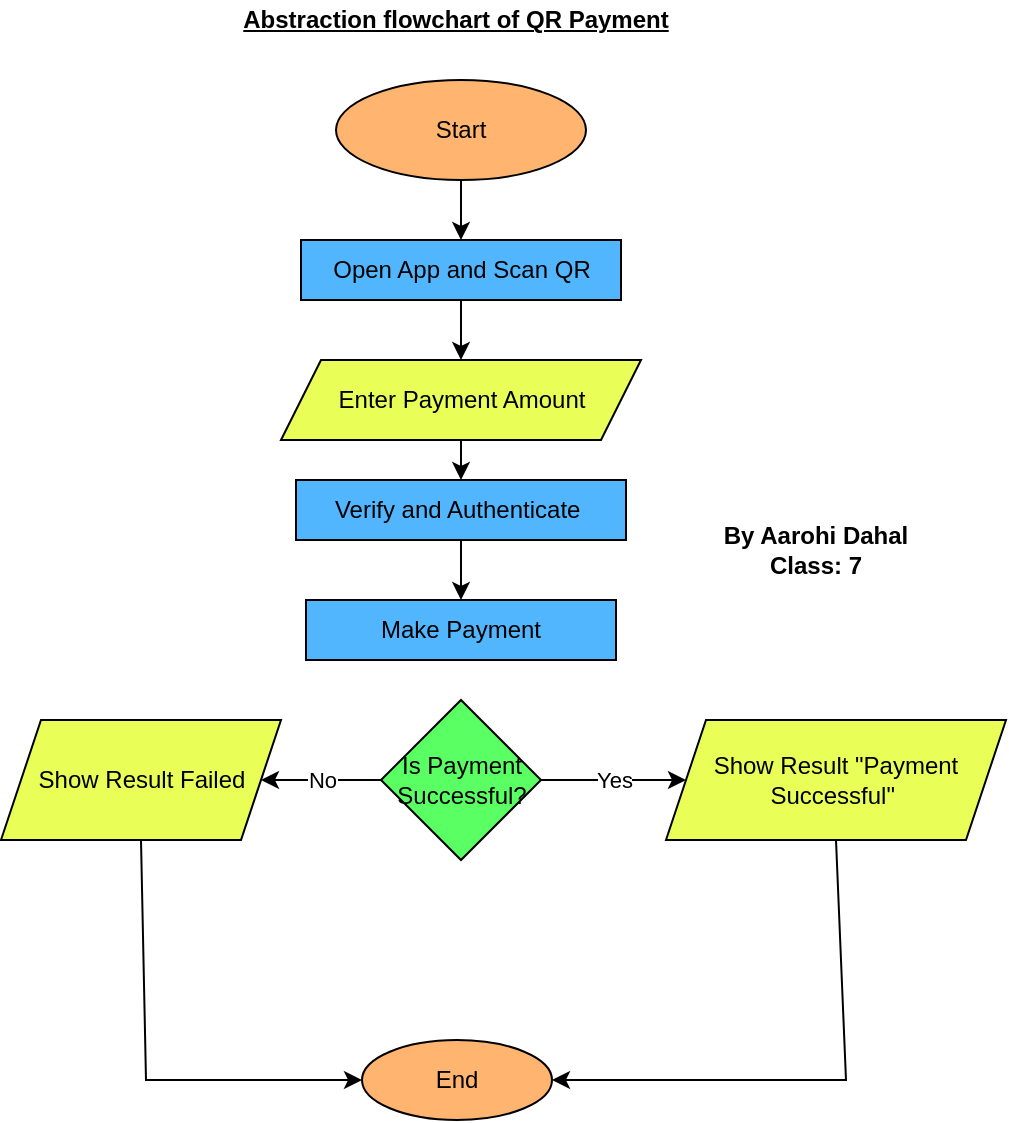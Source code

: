 <mxfile version="28.0.7">
  <diagram name="Page-1" id="hrNRrw5DGQtvwrWz3fig">
    <mxGraphModel dx="1281" dy="614" grid="1" gridSize="10" guides="1" tooltips="1" connect="1" arrows="1" fold="1" page="1" pageScale="1" pageWidth="850" pageHeight="1100" background="#FFFFFF" math="0" shadow="0">
      <root>
        <mxCell id="0" />
        <mxCell id="1" parent="0" />
        <mxCell id="9Wu2cP8Ji0wa0IlKkzQK-1" value="Start" style="ellipse;whiteSpace=wrap;html=1;fillColor=#FFB570;" parent="1" vertex="1">
          <mxGeometry x="365" y="110" width="125" height="50" as="geometry" />
        </mxCell>
        <mxCell id="9Wu2cP8Ji0wa0IlKkzQK-2" value="&lt;b&gt;&lt;u&gt;Abstraction flowchart of QR Payment&lt;/u&gt;&lt;/b&gt;" style="text;html=1;align=center;verticalAlign=middle;whiteSpace=wrap;rounded=0;" parent="1" vertex="1">
          <mxGeometry x="310" y="70" width="230" height="20" as="geometry" />
        </mxCell>
        <mxCell id="9Wu2cP8Ji0wa0IlKkzQK-3" value="Open App and Scan QR" style="rounded=0;whiteSpace=wrap;html=1;fillColor=#52B6FF;" parent="1" vertex="1">
          <mxGeometry x="347.5" y="190" width="160" height="30" as="geometry" />
        </mxCell>
        <mxCell id="9Wu2cP8Ji0wa0IlKkzQK-4" value="Verify and Authenticate&amp;nbsp;" style="rounded=0;whiteSpace=wrap;html=1;fillColor=#52B6FF;" parent="1" vertex="1">
          <mxGeometry x="345" y="310" width="165" height="30" as="geometry" />
        </mxCell>
        <mxCell id="9Wu2cP8Ji0wa0IlKkzQK-5" value="Make Payment" style="rounded=0;whiteSpace=wrap;html=1;fillColor=#52B6FF;" parent="1" vertex="1">
          <mxGeometry x="350" y="370" width="155" height="30" as="geometry" />
        </mxCell>
        <mxCell id="9Wu2cP8Ji0wa0IlKkzQK-6" value="Show Result Failed" style="shape=parallelogram;perimeter=parallelogramPerimeter;whiteSpace=wrap;html=1;fixedSize=1;fillColor=#E9FF58;" parent="1" vertex="1">
          <mxGeometry x="197.5" y="430" width="140" height="60" as="geometry" />
        </mxCell>
        <mxCell id="9Wu2cP8Ji0wa0IlKkzQK-7" value="End" style="ellipse;whiteSpace=wrap;html=1;fillColor=#FFB570;" parent="1" vertex="1">
          <mxGeometry x="378" y="590" width="95" height="40" as="geometry" />
        </mxCell>
        <mxCell id="9Wu2cP8Ji0wa0IlKkzQK-8" value="" style="endArrow=classic;html=1;rounded=0;entryX=0.5;entryY=0;entryDx=0;entryDy=0;exitX=0.5;exitY=1;exitDx=0;exitDy=0;" parent="1" source="9Wu2cP8Ji0wa0IlKkzQK-1" target="9Wu2cP8Ji0wa0IlKkzQK-3" edge="1">
          <mxGeometry width="50" height="50" relative="1" as="geometry">
            <mxPoint x="400" y="330" as="sourcePoint" />
            <mxPoint x="450" y="280" as="targetPoint" />
          </mxGeometry>
        </mxCell>
        <mxCell id="9Wu2cP8Ji0wa0IlKkzQK-10" value="" style="endArrow=classic;html=1;rounded=0;entryX=0.5;entryY=0;entryDx=0;entryDy=0;exitX=0.5;exitY=1;exitDx=0;exitDy=0;" parent="1" source="9Wu2cP8Ji0wa0IlKkzQK-4" target="9Wu2cP8Ji0wa0IlKkzQK-5" edge="1">
          <mxGeometry width="50" height="50" relative="1" as="geometry">
            <mxPoint x="400" y="330" as="sourcePoint" />
            <mxPoint x="450" y="280" as="targetPoint" />
          </mxGeometry>
        </mxCell>
        <mxCell id="9Wu2cP8Ji0wa0IlKkzQK-12" value="" style="endArrow=classic;html=1;rounded=0;entryX=0;entryY=0.5;entryDx=0;entryDy=0;exitX=0.5;exitY=1;exitDx=0;exitDy=0;" parent="1" source="9Wu2cP8Ji0wa0IlKkzQK-6" target="9Wu2cP8Ji0wa0IlKkzQK-7" edge="1">
          <mxGeometry width="50" height="50" relative="1" as="geometry">
            <mxPoint x="400" y="330" as="sourcePoint" />
            <mxPoint x="450" y="280" as="targetPoint" />
            <Array as="points">
              <mxPoint x="270" y="610" />
            </Array>
          </mxGeometry>
        </mxCell>
        <mxCell id="9Wu2cP8Ji0wa0IlKkzQK-13" value="&lt;b&gt;By Aarohi Dahal&lt;/b&gt;&lt;div&gt;&lt;b&gt;Class: 7&lt;/b&gt;&lt;/div&gt;" style="text;html=1;align=center;verticalAlign=middle;whiteSpace=wrap;rounded=0;" parent="1" vertex="1">
          <mxGeometry x="550" y="330" width="110" height="30" as="geometry" />
        </mxCell>
        <mxCell id="A20tzYM0jEt7tTao0hPR-2" value="Enter Payment Amount" style="shape=parallelogram;perimeter=parallelogramPerimeter;whiteSpace=wrap;html=1;fixedSize=1;fillColor=#E9FF58;" vertex="1" parent="1">
          <mxGeometry x="337.5" y="250" width="180" height="40" as="geometry" />
        </mxCell>
        <mxCell id="A20tzYM0jEt7tTao0hPR-3" value="Is Payment Successful?" style="rhombus;whiteSpace=wrap;html=1;fillColor=#5AFF64;" vertex="1" parent="1">
          <mxGeometry x="387.5" y="420" width="80" height="80" as="geometry" />
        </mxCell>
        <mxCell id="A20tzYM0jEt7tTao0hPR-4" value="Show Result &quot;Payment Successful&quot;&amp;nbsp;" style="shape=parallelogram;perimeter=parallelogramPerimeter;whiteSpace=wrap;html=1;fixedSize=1;fillColor=#E9FF58;" vertex="1" parent="1">
          <mxGeometry x="530" y="430" width="170" height="60" as="geometry" />
        </mxCell>
        <mxCell id="A20tzYM0jEt7tTao0hPR-5" value="" style="endArrow=classic;html=1;rounded=0;entryX=1;entryY=0.5;entryDx=0;entryDy=0;exitX=0;exitY=0.5;exitDx=0;exitDy=0;" edge="1" parent="1" source="A20tzYM0jEt7tTao0hPR-3" target="9Wu2cP8Ji0wa0IlKkzQK-6">
          <mxGeometry relative="1" as="geometry">
            <mxPoint x="380" y="320" as="sourcePoint" />
            <mxPoint x="480" y="320" as="targetPoint" />
          </mxGeometry>
        </mxCell>
        <mxCell id="A20tzYM0jEt7tTao0hPR-6" value="No" style="edgeLabel;resizable=0;html=1;;align=center;verticalAlign=middle;" connectable="0" vertex="1" parent="A20tzYM0jEt7tTao0hPR-5">
          <mxGeometry relative="1" as="geometry" />
        </mxCell>
        <mxCell id="A20tzYM0jEt7tTao0hPR-7" value="" style="endArrow=classic;html=1;rounded=0;entryX=0;entryY=0.5;entryDx=0;entryDy=0;exitX=1;exitY=0.5;exitDx=0;exitDy=0;" edge="1" parent="1" source="A20tzYM0jEt7tTao0hPR-3" target="A20tzYM0jEt7tTao0hPR-4">
          <mxGeometry relative="1" as="geometry">
            <mxPoint x="380" y="320" as="sourcePoint" />
            <mxPoint x="480" y="320" as="targetPoint" />
          </mxGeometry>
        </mxCell>
        <mxCell id="A20tzYM0jEt7tTao0hPR-8" value="Yes" style="edgeLabel;resizable=0;html=1;;align=center;verticalAlign=middle;" connectable="0" vertex="1" parent="A20tzYM0jEt7tTao0hPR-7">
          <mxGeometry relative="1" as="geometry" />
        </mxCell>
        <mxCell id="A20tzYM0jEt7tTao0hPR-9" value="" style="endArrow=classic;html=1;rounded=0;entryX=1;entryY=0.5;entryDx=0;entryDy=0;exitX=0.5;exitY=1;exitDx=0;exitDy=0;" edge="1" parent="1" source="A20tzYM0jEt7tTao0hPR-4" target="9Wu2cP8Ji0wa0IlKkzQK-7">
          <mxGeometry width="50" height="50" relative="1" as="geometry">
            <mxPoint x="400" y="350" as="sourcePoint" />
            <mxPoint x="450" y="300" as="targetPoint" />
            <Array as="points">
              <mxPoint x="620" y="610" />
            </Array>
          </mxGeometry>
        </mxCell>
        <mxCell id="A20tzYM0jEt7tTao0hPR-10" value="" style="endArrow=classic;html=1;rounded=0;exitX=0.5;exitY=1;exitDx=0;exitDy=0;entryX=0.5;entryY=0;entryDx=0;entryDy=0;" edge="1" parent="1" source="9Wu2cP8Ji0wa0IlKkzQK-3" target="A20tzYM0jEt7tTao0hPR-2">
          <mxGeometry width="50" height="50" relative="1" as="geometry">
            <mxPoint x="400" y="350" as="sourcePoint" />
            <mxPoint x="430" y="260" as="targetPoint" />
          </mxGeometry>
        </mxCell>
        <mxCell id="A20tzYM0jEt7tTao0hPR-11" value="" style="endArrow=classic;html=1;rounded=0;exitX=0.5;exitY=1;exitDx=0;exitDy=0;entryX=0.5;entryY=0;entryDx=0;entryDy=0;" edge="1" parent="1" source="A20tzYM0jEt7tTao0hPR-2" target="9Wu2cP8Ji0wa0IlKkzQK-4">
          <mxGeometry width="50" height="50" relative="1" as="geometry">
            <mxPoint x="400" y="350" as="sourcePoint" />
            <mxPoint x="450" y="300" as="targetPoint" />
          </mxGeometry>
        </mxCell>
      </root>
    </mxGraphModel>
  </diagram>
</mxfile>
